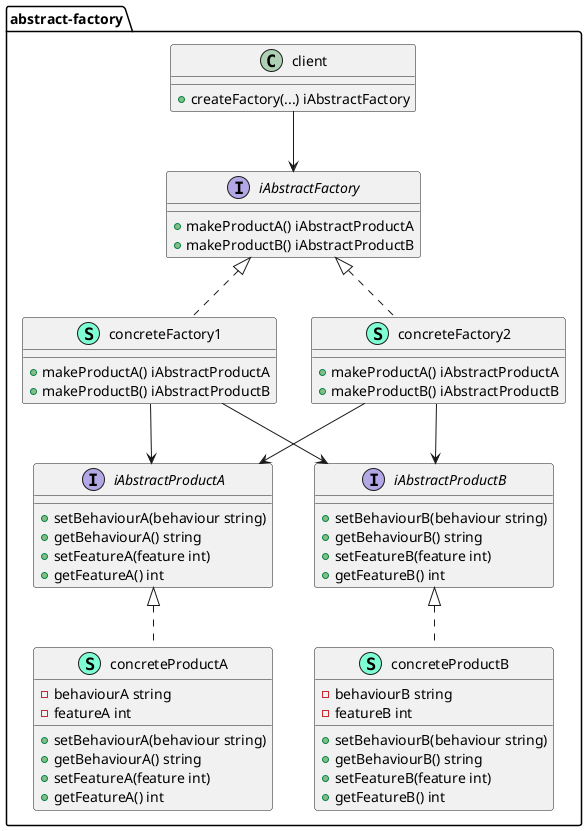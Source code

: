 @startuml go-dsgn-pttrn-abstract-factory

namespace abstract-factory {
    class concreteFactory1 << (S,Aquamarine) >> {
        + makeProductA() iAbstractProductA
        + makeProductB() iAbstractProductB

    }
    class concreteFactory2 << (S,Aquamarine) >> {
        + makeProductA() iAbstractProductA
        + makeProductB() iAbstractProductB

    }
    class concreteProductA << (S,Aquamarine) >> {
        - behaviourA string
        - featureA int

        + setBehaviourA(behaviour string) 
        + getBehaviourA() string
        + setFeatureA(feature int) 
        + getFeatureA() int

    }
    class concreteProductB << (S,Aquamarine) >> {
        - behaviourB string
        - featureB int

        + setBehaviourB(behaviour string) 
        + getBehaviourB() string
        + setFeatureB(feature int) 
        + getFeatureB() int

    }
    interface iAbstractFactory  {
        + makeProductA() iAbstractProductA
        + makeProductB() iAbstractProductB

    }
    interface iAbstractProductA  {
        + setBehaviourA(behaviour string) 
        + getBehaviourA() string
        + setFeatureA(feature int) 
        + getFeatureA() int

    }
    interface iAbstractProductB  {
        + setBehaviourB(behaviour string) 
        + getBehaviourB() string
        + setFeatureB(feature int) 
        + getFeatureB() int

    }

    class client {

        + createFactory(...) iAbstractFactory
    }

}

"abstract-factory.client" --> "abstract-factory.iAbstractFactory"

"abstract-factory.iAbstractFactory" <|.. "abstract-factory.concreteFactory1"
"abstract-factory.iAbstractFactory" <|.. "abstract-factory.concreteFactory2"

"abstract-factory.concreteFactory1" --> "abstract-factory.iAbstractProductA"
"abstract-factory.concreteFactory1" --> "abstract-factory.iAbstractProductB"
"abstract-factory.concreteFactory2" --> "abstract-factory.iAbstractProductA"
"abstract-factory.concreteFactory2" --> "abstract-factory.iAbstractProductB"

"abstract-factory.iAbstractProductA" <|.. "abstract-factory.concreteProductA"
"abstract-factory.iAbstractProductB" <|.. "abstract-factory.concreteProductB"

@enduml
